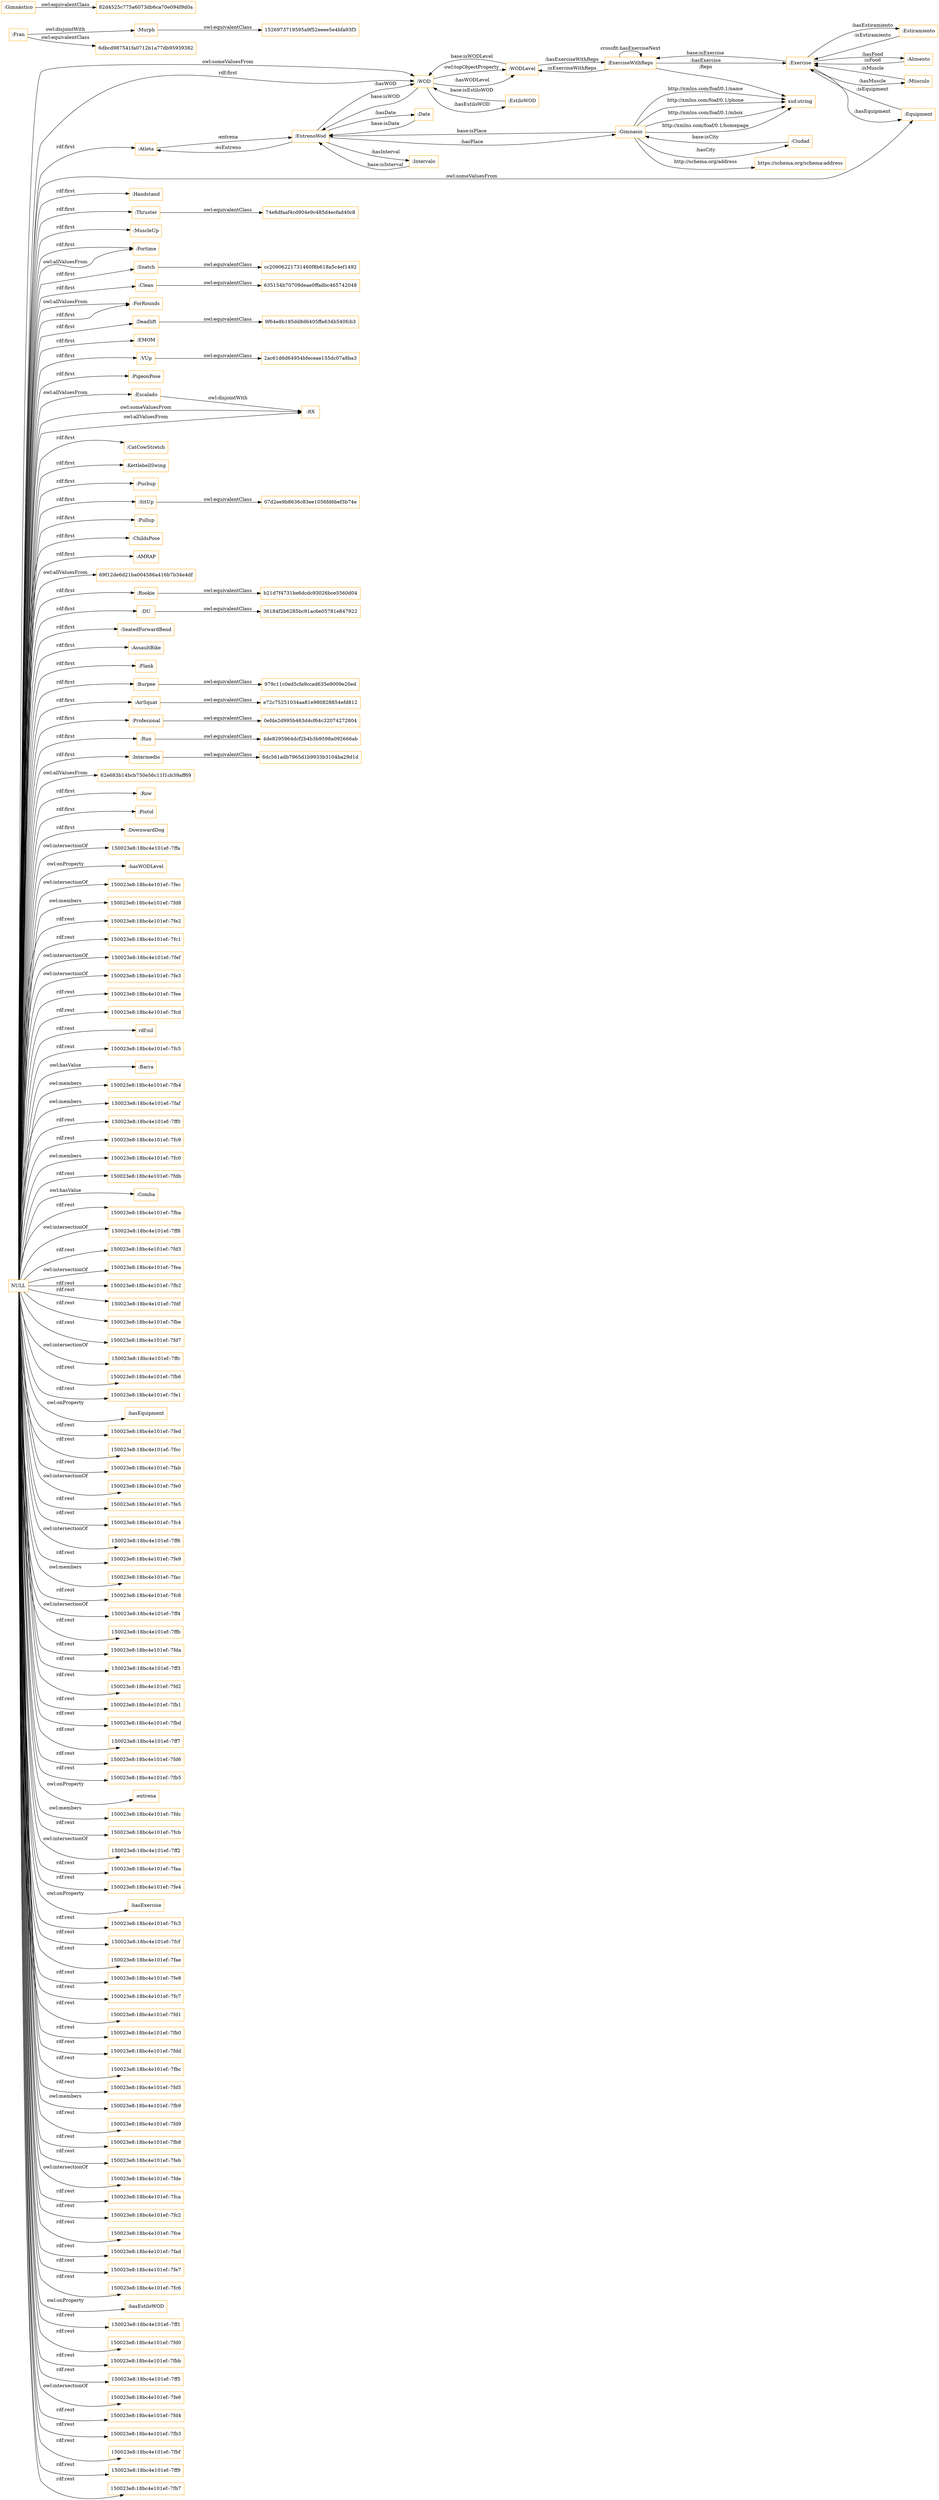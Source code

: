 digraph ar2dtool_diagram { 
rankdir=LR;
size="1501"
node [shape = rectangle, color="orange"]; ":Atleta" ":Handstand" ":Murph" ":Thruster" ":MuscleUp" "36184f2b6285bc91ac6e05781e847922" "9f64e8b185dd8d6405ffa634b540fcb3" ":Gimnasio" ":Fortime" ":Snatch" ":Clean" "07d2ee9b8636c83ee1056fd6bef3b74e" "cc20906221731460f8b618a5c4ef1492" ":ForRounds" "0efde2d995b463d4cf64c32074272804" ":Deadlift" ":Fran" ":EMOM" ":VUp" ":PigeonPose" ":RX" ":CatCowStretch" "82d4525c775a6073db6ca70e094f9d0a" ":KettlebellSwing" ":Pushup" ":SitUp" ":Pullup" "6dc561adb7965d1b9933b3104ba29d1d" ":ChildsPose" ":AMRAP" "635154b70709deae0ffadbc465742048" ":Ciudad" "979c11c0ed5cfa9ccad635e9009e20ed" "e72c75251034aa81e980828854efd812" "74e8dfaaf4cd904e9c485d4ecfad40c8" "69f12de6d21ba004586a416b7b34e4df" ":Rookie" ":Estiramiento" ":DU" ":Alimento" ":EstiloWOD" "4de8295964dcf2b4b3b9598a092666ab" ":Intervalo" ":Equipment" ":Escalado" ":SeatedForwardBend" ":AssaultBike" ":Plank" ":Burpee" ":AirSquat" ":Profesional" ":Gimnástico" "1526973719595a9f52eeee5e4bfa93f3" ":Run" ":WODLevel" ":Intermedio" ":Date" "b21d7f4731be6dcdc93026bce5560d04" "2ac61d6d64954bfeceae155dc07a8ba3" "62e683b14bcb750e56c11f1cb39aff69" ":WOD" ":Row" ":EntrenoWod" ":Exercise" ":Músculo" ":Pistol" "6dbcd987541fa0712b1a77db95939382" ":ExerciseWithReps" ":DownwardDog" ; /*classes style*/
	":Murph" -> "1526973719595a9f52eeee5e4bfa93f3" [ label = "owl:equivalentClass" ];
	":SitUp" -> "07d2ee9b8636c83ee1056fd6bef3b74e" [ label = "owl:equivalentClass" ];
	":Fran" -> ":Murph" [ label = "owl:disjointWith" ];
	":Fran" -> "6dbcd987541fa0712b1a77db95939382" [ label = "owl:equivalentClass" ];
	":Deadlift" -> "9f64e8b185dd8d6405ffa634b540fcb3" [ label = "owl:equivalentClass" ];
	":Clean" -> "635154b70709deae0ffadbc465742048" [ label = "owl:equivalentClass" ];
	":Thruster" -> "74e8dfaaf4cd904e9c485d4ecfad40c8" [ label = "owl:equivalentClass" ];
	":Gimnástico" -> "82d4525c775a6073db6ca70e094f9d0a" [ label = "owl:equivalentClass" ];
	":DU" -> "36184f2b6285bc91ac6e05781e847922" [ label = "owl:equivalentClass" ];
	":AirSquat" -> "e72c75251034aa81e980828854efd812" [ label = "owl:equivalentClass" ];
	"NULL" -> "150023e8:18bc4e101ef:-7ffa" [ label = "owl:intersectionOf" ];
	"NULL" -> ":hasWODLevel" [ label = "owl:onProperty" ];
	"NULL" -> "150023e8:18bc4e101ef:-7fec" [ label = "owl:intersectionOf" ];
	"NULL" -> "150023e8:18bc4e101ef:-7fd8" [ label = "owl:members" ];
	"NULL" -> "150023e8:18bc4e101ef:-7fe2" [ label = "rdf:rest" ];
	"NULL" -> ":Fortime" [ label = "rdf:first" ];
	"NULL" -> ":Thruster" [ label = "rdf:first" ];
	"NULL" -> "150023e8:18bc4e101ef:-7fc1" [ label = "rdf:rest" ];
	"NULL" -> "150023e8:18bc4e101ef:-7fef" [ label = "owl:intersectionOf" ];
	"NULL" -> "150023e8:18bc4e101ef:-7fe3" [ label = "owl:intersectionOf" ];
	"NULL" -> "150023e8:18bc4e101ef:-7fee" [ label = "rdf:rest" ];
	"NULL" -> ":Plank" [ label = "rdf:first" ];
	"NULL" -> "150023e8:18bc4e101ef:-7fcd" [ label = "rdf:rest" ];
	"NULL" -> "rdf:nil" [ label = "rdf:rest" ];
	"NULL" -> "150023e8:18bc4e101ef:-7fc5" [ label = "rdf:rest" ];
	"NULL" -> ":Fortime" [ label = "owl:allValuesFrom" ];
	"NULL" -> ":Barra" [ label = "owl:hasValue" ];
	"NULL" -> "150023e8:18bc4e101ef:-7fb4" [ label = "owl:members" ];
	"NULL" -> "150023e8:18bc4e101ef:-7faf" [ label = "owl:members" ];
	"NULL" -> "150023e8:18bc4e101ef:-7ff0" [ label = "rdf:rest" ];
	"NULL" -> "150023e8:18bc4e101ef:-7fc9" [ label = "rdf:rest" ];
	"NULL" -> "69f12de6d21ba004586a416b7b34e4df" [ label = "owl:allValuesFrom" ];
	"NULL" -> "150023e8:18bc4e101ef:-7fc0" [ label = "owl:members" ];
	"NULL" -> "150023e8:18bc4e101ef:-7fdb" [ label = "rdf:rest" ];
	"NULL" -> ":Comba" [ label = "owl:hasValue" ];
	"NULL" -> "150023e8:18bc4e101ef:-7fba" [ label = "rdf:rest" ];
	"NULL" -> "150023e8:18bc4e101ef:-7ff8" [ label = "owl:intersectionOf" ];
	"NULL" -> "150023e8:18bc4e101ef:-7fd3" [ label = "rdf:rest" ];
	"NULL" -> "150023e8:18bc4e101ef:-7fea" [ label = "owl:intersectionOf" ];
	"NULL" -> "150023e8:18bc4e101ef:-7fb2" [ label = "rdf:rest" ];
	"NULL" -> "150023e8:18bc4e101ef:-7fdf" [ label = "rdf:rest" ];
	"NULL" -> "150023e8:18bc4e101ef:-7fbe" [ label = "rdf:rest" ];
	"NULL" -> ":Escalado" [ label = "owl:allValuesFrom" ];
	"NULL" -> "150023e8:18bc4e101ef:-7fd7" [ label = "rdf:rest" ];
	"NULL" -> "150023e8:18bc4e101ef:-7ffc" [ label = "owl:intersectionOf" ];
	"NULL" -> ":WOD" [ label = "owl:someValuesFrom" ];
	"NULL" -> "150023e8:18bc4e101ef:-7fb6" [ label = "rdf:rest" ];
	"NULL" -> ":Run" [ label = "rdf:first" ];
	"NULL" -> ":KettlebellSwing" [ label = "rdf:first" ];
	"NULL" -> ":PigeonPose" [ label = "rdf:first" ];
	"NULL" -> "150023e8:18bc4e101ef:-7fe1" [ label = "rdf:rest" ];
	"NULL" -> ":ForRounds" [ label = "owl:allValuesFrom" ];
	"NULL" -> ":hasEquipment" [ label = "owl:onProperty" ];
	"NULL" -> ":SeatedForwardBend" [ label = "rdf:first" ];
	"NULL" -> ":EMOM" [ label = "rdf:first" ];
	"NULL" -> ":Pistol" [ label = "rdf:first" ];
	"NULL" -> "150023e8:18bc4e101ef:-7fed" [ label = "rdf:rest" ];
	"NULL" -> "150023e8:18bc4e101ef:-7fcc" [ label = "rdf:rest" ];
	"NULL" -> "150023e8:18bc4e101ef:-7fab" [ label = "rdf:rest" ];
	"NULL" -> "150023e8:18bc4e101ef:-7fe0" [ label = "owl:intersectionOf" ];
	"NULL" -> "150023e8:18bc4e101ef:-7fe5" [ label = "rdf:rest" ];
	"NULL" -> ":Atleta" [ label = "rdf:first" ];
	"NULL" -> "150023e8:18bc4e101ef:-7fc4" [ label = "rdf:rest" ];
	"NULL" -> ":Pushup" [ label = "rdf:first" ];
	"NULL" -> ":Profesional" [ label = "rdf:first" ];
	"NULL" -> "150023e8:18bc4e101ef:-7ff6" [ label = "owl:intersectionOf" ];
	"NULL" -> "150023e8:18bc4e101ef:-7fe9" [ label = "rdf:rest" ];
	"NULL" -> "150023e8:18bc4e101ef:-7fac" [ label = "owl:members" ];
	"NULL" -> "150023e8:18bc4e101ef:-7fc8" [ label = "rdf:rest" ];
	"NULL" -> "150023e8:18bc4e101ef:-7ff4" [ label = "owl:intersectionOf" ];
	"NULL" -> ":SitUp" [ label = "rdf:first" ];
	"NULL" -> "150023e8:18bc4e101ef:-7ffb" [ label = "rdf:rest" ];
	"NULL" -> "150023e8:18bc4e101ef:-7fda" [ label = "rdf:rest" ];
	"NULL" -> ":AirSquat" [ label = "rdf:first" ];
	"NULL" -> "150023e8:18bc4e101ef:-7ff3" [ label = "rdf:rest" ];
	"NULL" -> ":MuscleUp" [ label = "rdf:first" ];
	"NULL" -> "150023e8:18bc4e101ef:-7fd2" [ label = "rdf:rest" ];
	"NULL" -> "150023e8:18bc4e101ef:-7fb1" [ label = "rdf:rest" ];
	"NULL" -> "62e683b14bcb750e56c11f1cb39aff69" [ label = "owl:allValuesFrom" ];
	"NULL" -> "150023e8:18bc4e101ef:-7fbd" [ label = "rdf:rest" ];
	"NULL" -> "150023e8:18bc4e101ef:-7ff7" [ label = "rdf:rest" ];
	"NULL" -> ":Equipment" [ label = "owl:someValuesFrom" ];
	"NULL" -> ":Handstand" [ label = "rdf:first" ];
	"NULL" -> "150023e8:18bc4e101ef:-7fd6" [ label = "rdf:rest" ];
	"NULL" -> "150023e8:18bc4e101ef:-7fb5" [ label = "rdf:rest" ];
	"NULL" -> ":DU" [ label = "rdf:first" ];
	"NULL" -> ":entrena" [ label = "owl:onProperty" ];
	"NULL" -> "150023e8:18bc4e101ef:-7fdc" [ label = "owl:members" ];
	"NULL" -> ":CatCowStretch" [ label = "rdf:first" ];
	"NULL" -> "150023e8:18bc4e101ef:-7fcb" [ label = "rdf:rest" ];
	"NULL" -> "150023e8:18bc4e101ef:-7ff2" [ label = "owl:intersectionOf" ];
	"NULL" -> "150023e8:18bc4e101ef:-7faa" [ label = "rdf:rest" ];
	"NULL" -> "150023e8:18bc4e101ef:-7fe4" [ label = "rdf:rest" ];
	"NULL" -> ":hasExercise" [ label = "owl:onProperty" ];
	"NULL" -> "150023e8:18bc4e101ef:-7fc3" [ label = "rdf:rest" ];
	"NULL" -> ":AMRAP" [ label = "rdf:first" ];
	"NULL" -> "150023e8:18bc4e101ef:-7fcf" [ label = "rdf:rest" ];
	"NULL" -> "150023e8:18bc4e101ef:-7fae" [ label = "rdf:rest" ];
	"NULL" -> "150023e8:18bc4e101ef:-7fe8" [ label = "rdf:rest" ];
	"NULL" -> "150023e8:18bc4e101ef:-7fc7" [ label = "rdf:rest" ];
	"NULL" -> "150023e8:18bc4e101ef:-7fd1" [ label = "rdf:rest" ];
	"NULL" -> "150023e8:18bc4e101ef:-7fb0" [ label = "rdf:rest" ];
	"NULL" -> "150023e8:18bc4e101ef:-7fdd" [ label = "rdf:rest" ];
	"NULL" -> "150023e8:18bc4e101ef:-7fbc" [ label = "rdf:rest" ];
	"NULL" -> ":Intermedio" [ label = "rdf:first" ];
	"NULL" -> "150023e8:18bc4e101ef:-7fd5" [ label = "rdf:rest" ];
	"NULL" -> "150023e8:18bc4e101ef:-7fb9" [ label = "owl:members" ];
	"NULL" -> "150023e8:18bc4e101ef:-7fd9" [ label = "rdf:rest" ];
	"NULL" -> "150023e8:18bc4e101ef:-7fb8" [ label = "rdf:rest" ];
	"NULL" -> ":Burpee" [ label = "rdf:first" ];
	"NULL" -> "150023e8:18bc4e101ef:-7feb" [ label = "rdf:rest" ];
	"NULL" -> "150023e8:18bc4e101ef:-7fde" [ label = "owl:intersectionOf" ];
	"NULL" -> "150023e8:18bc4e101ef:-7fca" [ label = "rdf:rest" ];
	"NULL" -> ":AssaultBike" [ label = "rdf:first" ];
	"NULL" -> ":ChildsPose" [ label = "rdf:first" ];
	"NULL" -> "150023e8:18bc4e101ef:-7fc2" [ label = "rdf:rest" ];
	"NULL" -> ":ForRounds" [ label = "rdf:first" ];
	"NULL" -> "150023e8:18bc4e101ef:-7fce" [ label = "rdf:rest" ];
	"NULL" -> "150023e8:18bc4e101ef:-7fad" [ label = "rdf:rest" ];
	"NULL" -> "150023e8:18bc4e101ef:-7fe7" [ label = "rdf:rest" ];
	"NULL" -> ":Rookie" [ label = "rdf:first" ];
	"NULL" -> "150023e8:18bc4e101ef:-7fc6" [ label = "rdf:rest" ];
	"NULL" -> ":hasEstiloWOD" [ label = "owl:onProperty" ];
	"NULL" -> ":WOD" [ label = "rdf:first" ];
	"NULL" -> "150023e8:18bc4e101ef:-7ff1" [ label = "rdf:rest" ];
	"NULL" -> ":RX" [ label = "owl:someValuesFrom" ];
	"NULL" -> "150023e8:18bc4e101ef:-7fd0" [ label = "rdf:rest" ];
	"NULL" -> ":Pullup" [ label = "rdf:first" ];
	"NULL" -> ":VUp" [ label = "rdf:first" ];
	"NULL" -> ":Deadlift" [ label = "rdf:first" ];
	"NULL" -> ":DownwardDog" [ label = "rdf:first" ];
	"NULL" -> ":Snatch" [ label = "rdf:first" ];
	"NULL" -> "150023e8:18bc4e101ef:-7fbb" [ label = "rdf:rest" ];
	"NULL" -> ":Clean" [ label = "rdf:first" ];
	"NULL" -> "150023e8:18bc4e101ef:-7ff5" [ label = "rdf:rest" ];
	"NULL" -> "150023e8:18bc4e101ef:-7fe6" [ label = "owl:intersectionOf" ];
	"NULL" -> "150023e8:18bc4e101ef:-7fd4" [ label = "rdf:rest" ];
	"NULL" -> ":Row" [ label = "rdf:first" ];
	"NULL" -> "150023e8:18bc4e101ef:-7fb3" [ label = "rdf:rest" ];
	"NULL" -> ":RX" [ label = "owl:allValuesFrom" ];
	"NULL" -> "150023e8:18bc4e101ef:-7fbf" [ label = "rdf:rest" ];
	"NULL" -> "150023e8:18bc4e101ef:-7ff9" [ label = "rdf:rest" ];
	"NULL" -> "150023e8:18bc4e101ef:-7fb7" [ label = "rdf:rest" ];
	":Profesional" -> "0efde2d995b463d4cf64c32074272804" [ label = "owl:equivalentClass" ];
	":Burpee" -> "979c11c0ed5cfa9ccad635e9009e20ed" [ label = "owl:equivalentClass" ];
	":Rookie" -> "b21d7f4731be6dcdc93026bce5560d04" [ label = "owl:equivalentClass" ];
	":Escalado" -> ":RX" [ label = "owl:disjointWith" ];
	":VUp" -> "2ac61d6d64954bfeceae155dc07a8ba3" [ label = "owl:equivalentClass" ];
	":Run" -> "4de8295964dcf2b4b3b9598a092666ab" [ label = "owl:equivalentClass" ];
	":Snatch" -> "cc20906221731460f8b618a5c4ef1492" [ label = "owl:equivalentClass" ];
	":Intermedio" -> "6dc561adb7965d1b9933b3104ba29d1d" [ label = "owl:equivalentClass" ];
	":Gimnasio" -> "xsd:string" [ label = "http://xmlns.com/foaf/0.1/name" ];
	":Gimnasio" -> "xsd:string" [ label = "http://xmlns.com/foaf/0.1/phone" ];
	":EntrenoWod" -> ":Date" [ label = ":hasDate" ];
	":Estiramiento" -> ":Exercise" [ label = ":isEstiramiento" ];
	":Gimnasio" -> ":Ciudad" [ label = ":hasCity" ];
	":WODLevel" -> ":ExerciseWithReps" [ label = ":hasExerciseWithReps" ];
	":WODLevel" -> ":WOD" [ label = "base:isWODLevel" ];
	":EstiloWOD" -> ":WOD" [ label = "base:isEstiloWOD" ];
	":WOD" -> ":WODLevel" [ label = "owl:topObjectProperty" ];
	":Atleta" -> ":EntrenoWod" [ label = ":entrena" ];
	":Gimnasio" -> "https://schema.org/schema:address" [ label = "http://schema.org/address" ];
	":Exercise" -> ":Equipment" [ label = ":hasEquipment" ];
	":EntrenoWod" -> ":Gimnasio" [ label = ":hasPlace" ];
	":Intervalo" -> ":EntrenoWod" [ label = "base:isInterval" ];
	":Gimnasio" -> "xsd:string" [ label = "http://xmlns.com/foaf/0.1/mbox" ];
	":Alimento" -> ":Exercise" [ label = ":isFood" ];
	":Date" -> ":EntrenoWod" [ label = "base:isDate" ];
	":Músculo" -> ":Exercise" [ label = ":isMuscle" ];
	":Ciudad" -> ":Gimnasio" [ label = "base:isCity" ];
	":EntrenoWod" -> ":Intervalo" [ label = ":hasInterval" ];
	":Equipment" -> ":Exercise" [ label = ":isEquipment" ];
	":ExerciseWithReps" -> ":ExerciseWithReps" [ label = "crossfit:hasExerciseNext" ];
	":WOD" -> ":WODLevel" [ label = ":hasWODLevel" ];
	":Exercise" -> ":Estiramiento" [ label = ":hasEstiramiento" ];
	":Exercise" -> ":Músculo" [ label = ":hasMuscle" ];
	":ExerciseWithReps" -> "xsd:string" [ label = ":Reps" ];
	":Exercise" -> ":Alimento" [ label = ":hasFood" ];
	":ExerciseWithReps" -> ":WODLevel" [ label = ":isExerciseWithReps" ];
	":WOD" -> ":EntrenoWod" [ label = "base:isWOD" ];
	":EntrenoWod" -> ":WOD" [ label = ":hasWOD" ];
	":ExerciseWithReps" -> ":Exercise" [ label = ":hasExercise" ];
	":Gimnasio" -> ":EntrenoWod" [ label = "base:isPlace" ];
	":WOD" -> ":EstiloWOD" [ label = ":hasEstiloWOD" ];
	":Exercise" -> ":ExerciseWithReps" [ label = "base:isExercise" ];
	":Gimnasio" -> "xsd:string" [ label = "http://xmlns.com/foaf/0.1/homepage" ];
	":EntrenoWod" -> ":Atleta" [ label = ":esEntreno" ];

}
